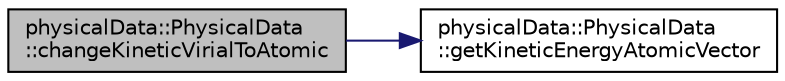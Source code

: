 digraph "physicalData::PhysicalData::changeKineticVirialToAtomic"
{
 // LATEX_PDF_SIZE
  edge [fontname="Helvetica",fontsize="10",labelfontname="Helvetica",labelfontsize="10"];
  node [fontname="Helvetica",fontsize="10",shape=record];
  rankdir="LR";
  Node1 [label="physicalData::PhysicalData\l::changeKineticVirialToAtomic",height=0.2,width=0.4,color="black", fillcolor="grey75", style="filled", fontcolor="black",tooltip="change kinetic virial to atomic"];
  Node1 -> Node2 [color="midnightblue",fontsize="10",style="solid",fontname="Helvetica"];
  Node2 [label="physicalData::PhysicalData\l::getKineticEnergyAtomicVector",height=0.2,width=0.4,color="black", fillcolor="white", style="filled",URL="$classphysicalData_1_1PhysicalData.html#aa68cb228af30b7df3630e87485631cdb",tooltip=" "];
}
